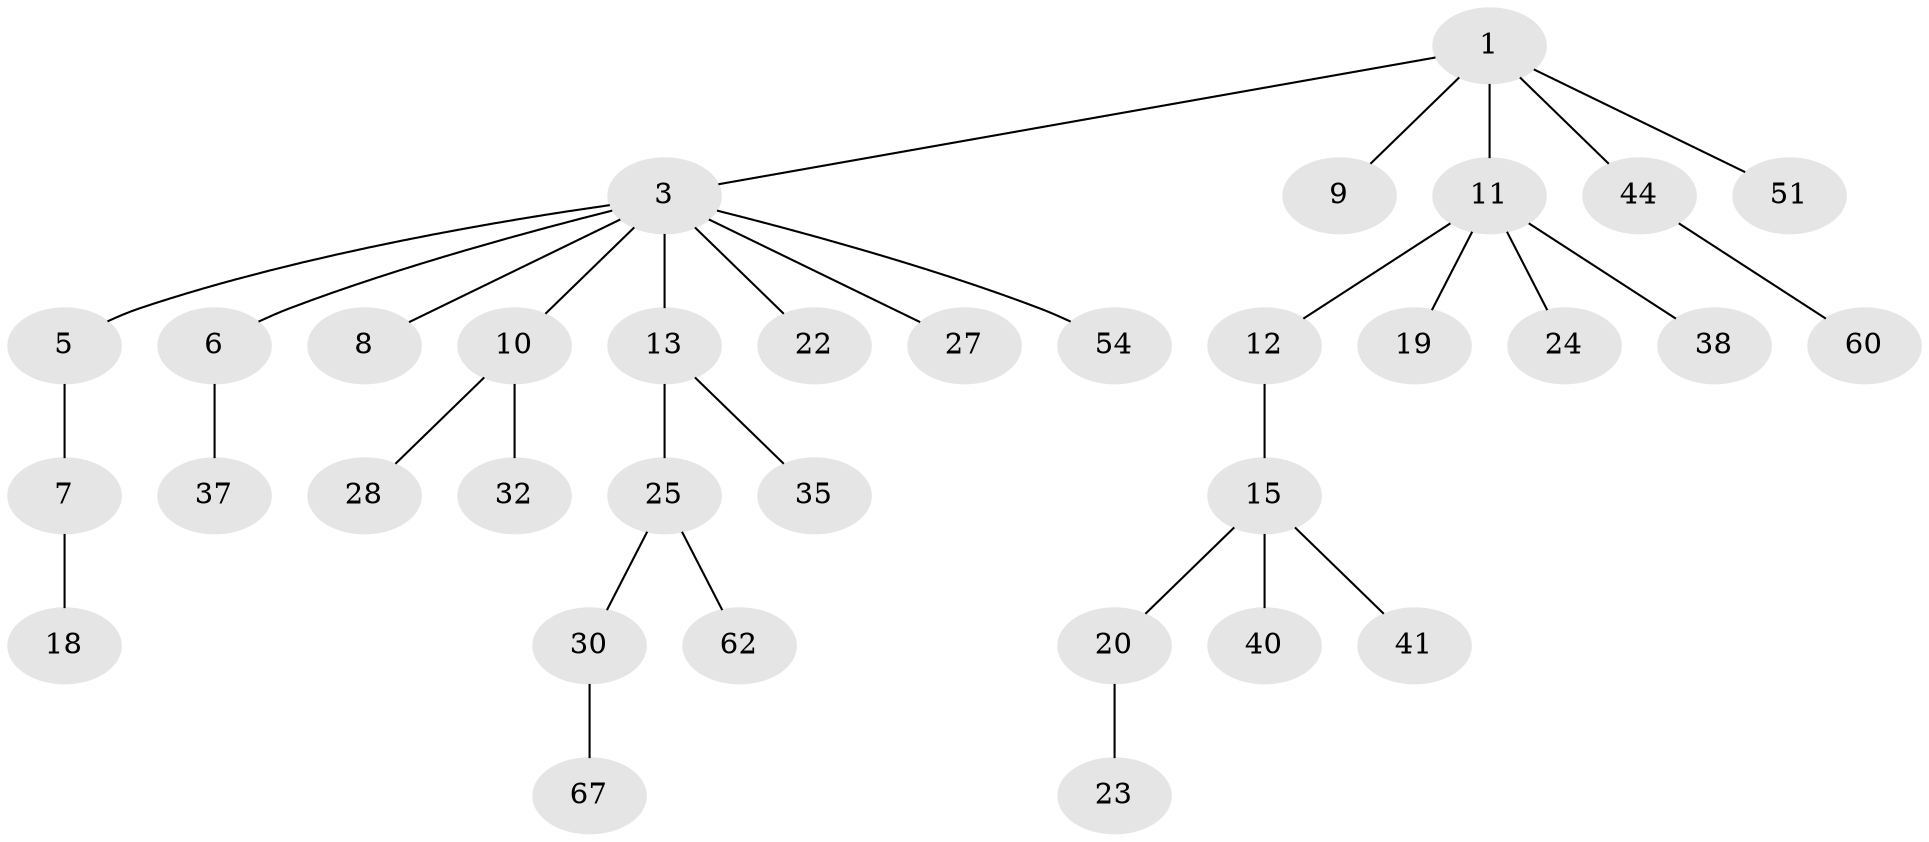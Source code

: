 // original degree distribution, {2: 0.3088235294117647, 5: 0.04411764705882353, 6: 0.029411764705882353, 3: 0.10294117647058823, 4: 0.04411764705882353, 1: 0.47058823529411764}
// Generated by graph-tools (version 1.1) at 2025/15/03/09/25 04:15:25]
// undirected, 34 vertices, 33 edges
graph export_dot {
graph [start="1"]
  node [color=gray90,style=filled];
  1 [super="+2"];
  3 [super="+4"];
  5;
  6 [super="+42"];
  7;
  8 [super="+43+31+47"];
  9 [super="+14"];
  10;
  11 [super="+16+36"];
  12;
  13 [super="+29+33+17"];
  15 [super="+21"];
  18 [super="+26"];
  19;
  20 [super="+34"];
  22;
  23;
  24 [super="+46"];
  25 [super="+49+59"];
  27;
  28 [super="+48"];
  30;
  32;
  35;
  37;
  38 [super="+66+63+52"];
  40 [super="+45"];
  41 [super="+61"];
  44;
  51;
  54 [super="+55"];
  60;
  62;
  67;
  1 -- 9;
  1 -- 51;
  1 -- 3;
  1 -- 11;
  1 -- 44;
  3 -- 10;
  3 -- 22;
  3 -- 27;
  3 -- 5;
  3 -- 6;
  3 -- 54;
  3 -- 8;
  3 -- 13;
  5 -- 7;
  6 -- 37;
  7 -- 18;
  10 -- 28;
  10 -- 32;
  11 -- 12;
  11 -- 24;
  11 -- 38;
  11 -- 19;
  12 -- 15;
  13 -- 25;
  13 -- 35;
  15 -- 20;
  15 -- 40;
  15 -- 41;
  20 -- 23;
  25 -- 30;
  25 -- 62;
  30 -- 67;
  44 -- 60;
}
